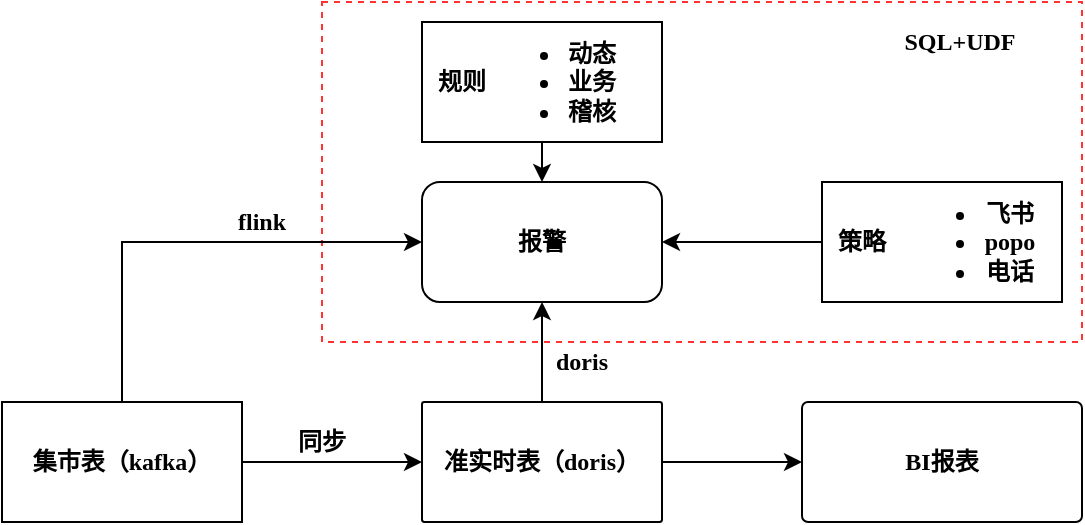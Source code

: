 <mxfile version="21.0.2" type="github">
  <diagram name="第 1 页" id="j2GRASkofOzrr11gywz8">
    <mxGraphModel dx="794" dy="515" grid="1" gridSize="10" guides="1" tooltips="1" connect="1" arrows="1" fold="1" page="1" pageScale="1" pageWidth="827" pageHeight="1169" math="0" shadow="0">
      <root>
        <mxCell id="0" />
        <mxCell id="1" parent="0" />
        <mxCell id="HokU_z_8G4_rRD86fYAd-1" value="" style="rounded=0;whiteSpace=wrap;html=1;dashed=1;fontStyle=1;strokeColor=#FF3333;fontFamily=微软雅黑;" parent="1" diagramCategory="general" diagramName="Rectangle" vertex="1">
          <mxGeometry x="270" y="160" width="380" height="170" as="geometry" />
        </mxCell>
        <mxCell id="HokU_z_8G4_rRD86fYAd-2" style="edgeStyle=orthogonalEdgeStyle;rounded=0;orthogonalLoop=1;jettySize=auto;html=1;exitX=0;exitY=0.5;exitDx=0;exitDy=0;entryX=1;entryY=0.5;entryDx=0;entryDy=0;fontStyle=1;fontFamily=微软雅黑;" parent="1" source="HokU_z_8G4_rRD86fYAd-3" target="HokU_z_8G4_rRD86fYAd-13" edge="1">
          <mxGeometry relative="1" as="geometry" />
        </mxCell>
        <mxCell id="HokU_z_8G4_rRD86fYAd-3" value="" style="rounded=0;whiteSpace=wrap;html=1;fontStyle=1;fontFamily=微软雅黑;" parent="1" diagramCategory="general" diagramName="Rectangle" vertex="1">
          <mxGeometry x="520" y="250" width="120" height="60" as="geometry" />
        </mxCell>
        <mxCell id="HokU_z_8G4_rRD86fYAd-4" style="edgeStyle=orthogonalEdgeStyle;rounded=0;orthogonalLoop=1;jettySize=auto;html=1;exitX=1;exitY=0.5;exitDx=0;exitDy=0;entryX=0;entryY=0.5;entryDx=0;entryDy=0;fontStyle=1;fontFamily=微软雅黑;" parent="1" source="HokU_z_8G4_rRD86fYAd-6" target="HokU_z_8G4_rRD86fYAd-9" edge="1">
          <mxGeometry relative="1" as="geometry" />
        </mxCell>
        <mxCell id="HokU_z_8G4_rRD86fYAd-5" style="edgeStyle=orthogonalEdgeStyle;rounded=0;orthogonalLoop=1;jettySize=auto;html=1;exitX=0.5;exitY=0;exitDx=0;exitDy=0;entryX=0;entryY=0.5;entryDx=0;entryDy=0;fontStyle=1;fontFamily=微软雅黑;" parent="1" source="HokU_z_8G4_rRD86fYAd-6" target="HokU_z_8G4_rRD86fYAd-13" edge="1">
          <mxGeometry relative="1" as="geometry" />
        </mxCell>
        <mxCell id="HokU_z_8G4_rRD86fYAd-6" value="集市表（kafka）" style="rounded=0;whiteSpace=wrap;html=1;fontStyle=1;fontFamily=微软雅黑;" parent="1" vertex="1">
          <mxGeometry x="110" y="360" width="120" height="60" as="geometry" />
        </mxCell>
        <mxCell id="HokU_z_8G4_rRD86fYAd-7" style="edgeStyle=orthogonalEdgeStyle;rounded=0;orthogonalLoop=1;jettySize=auto;html=1;exitX=1;exitY=0.5;exitDx=0;exitDy=0;entryX=0;entryY=0.5;entryDx=0;entryDy=0;fontStyle=1;fontFamily=微软雅黑;" parent="1" source="HokU_z_8G4_rRD86fYAd-9" target="HokU_z_8G4_rRD86fYAd-11" edge="1">
          <mxGeometry relative="1" as="geometry" />
        </mxCell>
        <mxCell id="HokU_z_8G4_rRD86fYAd-8" style="edgeStyle=orthogonalEdgeStyle;rounded=0;orthogonalLoop=1;jettySize=auto;html=1;exitX=0.5;exitY=0;exitDx=0;exitDy=0;entryX=0.5;entryY=1;entryDx=0;entryDy=0;fontStyle=1;fontFamily=微软雅黑;" parent="1" source="HokU_z_8G4_rRD86fYAd-9" target="HokU_z_8G4_rRD86fYAd-13" edge="1">
          <mxGeometry relative="1" as="geometry" />
        </mxCell>
        <mxCell id="HokU_z_8G4_rRD86fYAd-9" value="准实时表（doris）" style="rounded=1;whiteSpace=wrap;html=1;fontStyle=1;arcSize=2;fontFamily=微软雅黑;" parent="1" vertex="1">
          <mxGeometry x="320" y="360" width="120" height="60" as="geometry" />
        </mxCell>
        <mxCell id="HokU_z_8G4_rRD86fYAd-10" value="同步" style="text;html=1;strokeColor=none;fillColor=none;align=center;verticalAlign=middle;whiteSpace=wrap;rounded=0;fontStyle=1;fontFamily=微软雅黑;" parent="1" vertex="1">
          <mxGeometry x="250" y="370" width="40" height="20" as="geometry" />
        </mxCell>
        <mxCell id="HokU_z_8G4_rRD86fYAd-11" value="BI报表" style="rounded=1;whiteSpace=wrap;html=1;fontStyle=1;arcSize=5;fontFamily=微软雅黑;" parent="1" vertex="1">
          <mxGeometry x="510" y="360" width="140" height="60" as="geometry" />
        </mxCell>
        <mxCell id="HokU_z_8G4_rRD86fYAd-13" value="报警" style="rounded=1;whiteSpace=wrap;html=1;fontStyle=1;fontFamily=微软雅黑;" parent="1" vertex="1">
          <mxGeometry x="320" y="250" width="120" height="60" as="geometry" />
        </mxCell>
        <mxCell id="HokU_z_8G4_rRD86fYAd-14" value="doris" style="text;html=1;strokeColor=none;fillColor=none;align=center;verticalAlign=middle;whiteSpace=wrap;rounded=0;fontStyle=1;fontFamily=微软雅黑;" parent="1" vertex="1">
          <mxGeometry x="350" y="330" width="100" height="20" as="geometry" />
        </mxCell>
        <mxCell id="HokU_z_8G4_rRD86fYAd-19" value="&lt;ul&gt;&lt;li&gt;飞书&lt;/li&gt;&lt;li&gt;popo&lt;/li&gt;&lt;li&gt;电话&lt;/li&gt;&lt;/ul&gt;" style="text;html=1;strokeColor=none;fillColor=none;align=center;verticalAlign=middle;whiteSpace=wrap;rounded=0;fontStyle=1;fontFamily=微软雅黑;" parent="1" diagramCategory="general" diagramName="text" vertex="1">
          <mxGeometry x="549" y="260" width="90" height="40" as="geometry" />
        </mxCell>
        <mxCell id="HokU_z_8G4_rRD86fYAd-20" value="flink" style="text;html=1;strokeColor=none;fillColor=none;align=center;verticalAlign=middle;whiteSpace=wrap;rounded=0;fontStyle=1;fontFamily=微软雅黑;" parent="1" vertex="1">
          <mxGeometry x="190" y="260" width="100" height="20" as="geometry" />
        </mxCell>
        <mxCell id="HokU_z_8G4_rRD86fYAd-21" style="edgeStyle=orthogonalEdgeStyle;rounded=0;orthogonalLoop=1;jettySize=auto;html=1;exitX=0.5;exitY=1;exitDx=0;exitDy=0;entryX=0.5;entryY=0;entryDx=0;entryDy=0;fontStyle=1;fontFamily=微软雅黑;" parent="1" source="HokU_z_8G4_rRD86fYAd-22" target="HokU_z_8G4_rRD86fYAd-13" edge="1">
          <mxGeometry relative="1" as="geometry" />
        </mxCell>
        <mxCell id="HokU_z_8G4_rRD86fYAd-22" value="" style="rounded=0;whiteSpace=wrap;html=1;fontStyle=1;fontFamily=微软雅黑;" parent="1" diagramCategory="general" diagramName="Rectangle" vertex="1">
          <mxGeometry x="320" y="170" width="120" height="60" as="geometry" />
        </mxCell>
        <mxCell id="HokU_z_8G4_rRD86fYAd-23" value="SQL+UDF" style="text;html=1;strokeColor=none;fillColor=none;align=center;verticalAlign=middle;whiteSpace=wrap;rounded=0;fontStyle=1;fontFamily=微软雅黑;" parent="1" vertex="1">
          <mxGeometry x="539" y="170" width="100" height="20" as="geometry" />
        </mxCell>
        <mxCell id="HokU_z_8G4_rRD86fYAd-24" value="规则" style="text;html=1;strokeColor=none;fillColor=none;align=center;verticalAlign=middle;whiteSpace=wrap;rounded=0;fontStyle=1;fontFamily=微软雅黑;" parent="1" vertex="1">
          <mxGeometry x="290" y="190" width="100" height="20" as="geometry" />
        </mxCell>
        <mxCell id="HokU_z_8G4_rRD86fYAd-25" style="edgeStyle=orthogonalEdgeStyle;rounded=0;orthogonalLoop=1;jettySize=auto;html=1;exitX=0.5;exitY=1;exitDx=0;exitDy=0;fontFamily=微软雅黑;" parent="1" source="HokU_z_8G4_rRD86fYAd-24" target="HokU_z_8G4_rRD86fYAd-24" edge="1">
          <mxGeometry relative="1" as="geometry" />
        </mxCell>
        <mxCell id="HokU_z_8G4_rRD86fYAd-26" value="策略" style="text;html=1;strokeColor=none;fillColor=none;align=center;verticalAlign=middle;whiteSpace=wrap;rounded=0;fontStyle=1;fontFamily=微软雅黑;" parent="1" vertex="1">
          <mxGeometry x="490" y="270" width="100" height="20" as="geometry" />
        </mxCell>
        <mxCell id="HokU_z_8G4_rRD86fYAd-27" value="&lt;ul&gt;&lt;li&gt;动态&lt;/li&gt;&lt;li&gt;业务&lt;/li&gt;&lt;li&gt;稽核&lt;/li&gt;&lt;/ul&gt;" style="text;html=1;strokeColor=none;fillColor=none;align=center;verticalAlign=middle;whiteSpace=wrap;rounded=0;fontStyle=1;fontFamily=微软雅黑;" parent="1" diagramCategory="general" diagramName="text" vertex="1">
          <mxGeometry x="340" y="180" width="90" height="40" as="geometry" />
        </mxCell>
      </root>
    </mxGraphModel>
  </diagram>
</mxfile>
